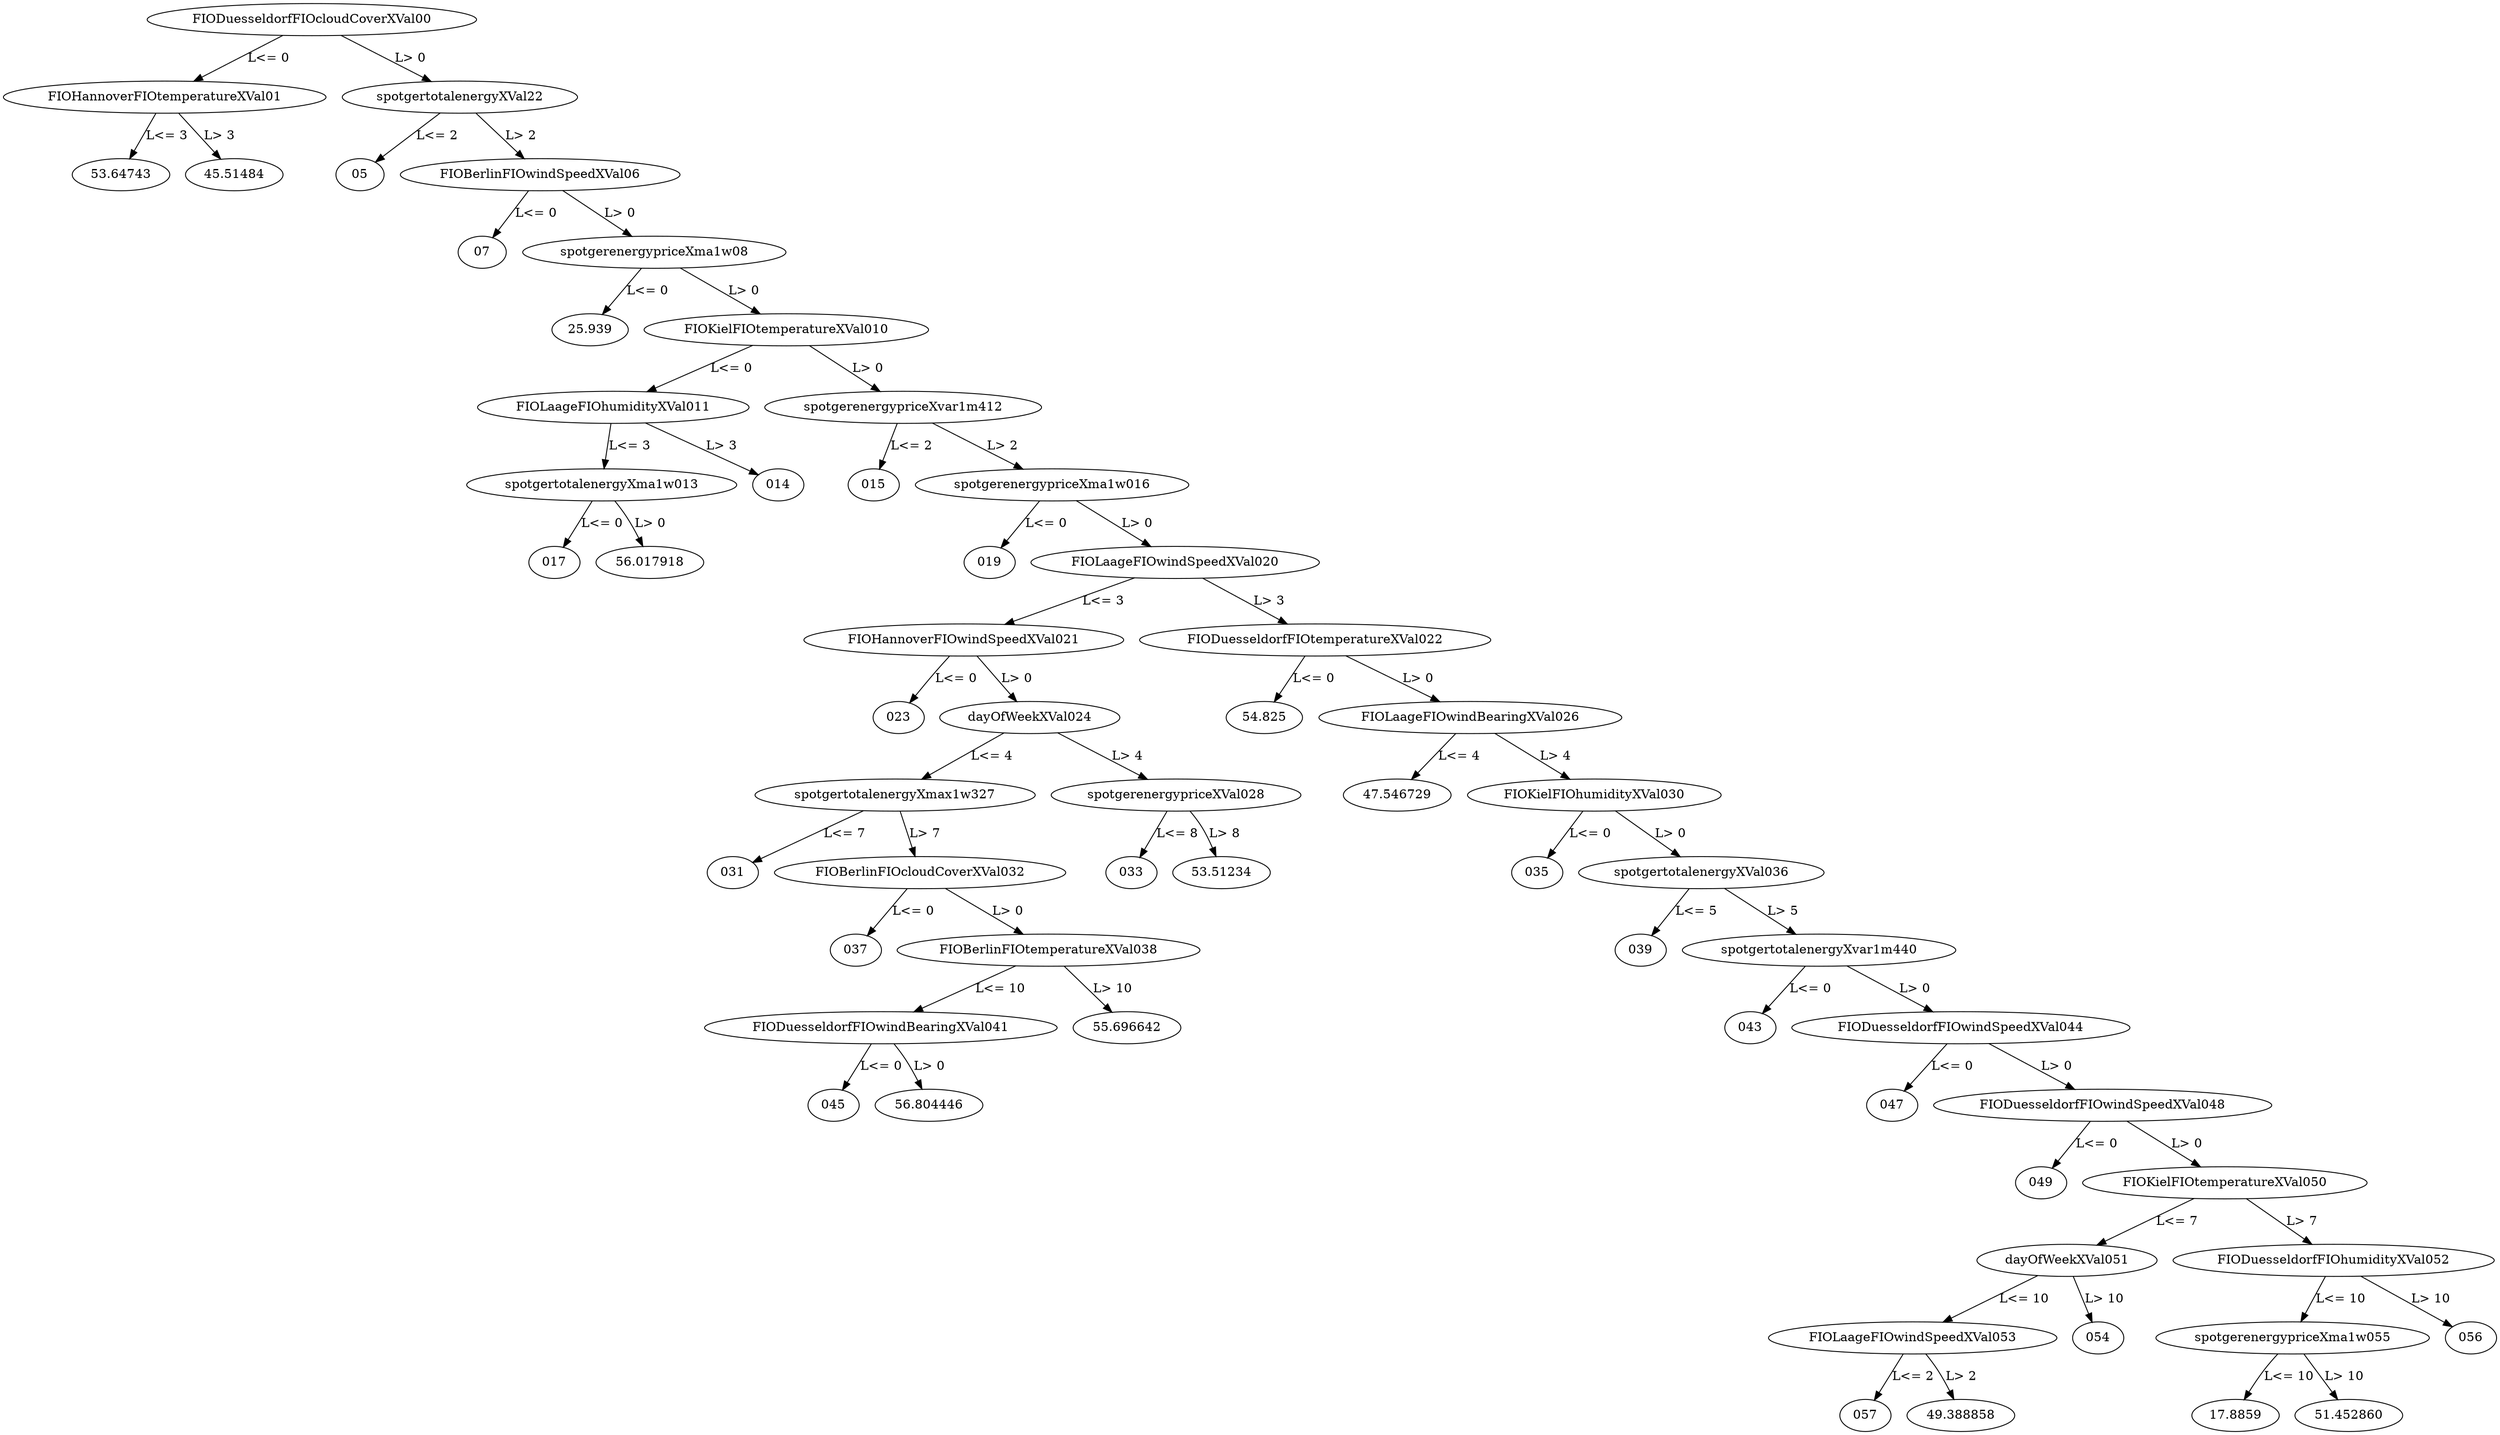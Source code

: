 digraph dt_fig {
	FIODuesseldorfFIOcloudCoverXVal00 -> FIOHannoverFIOtemperatureXVal01 [label="L<= 0"];
	FIODuesseldorfFIOcloudCoverXVal00 -> spotgertotalenergyXVal22 [label="L> 0"];
	FIOHannoverFIOtemperatureXVal01 -> "53.64743" [label="L<= 3"];
	FIOHannoverFIOtemperatureXVal01 -> "45.51484" [label="L> 3"];
	spotgertotalenergyXVal22 -> "05" [label="L<= 2"];
	spotgertotalenergyXVal22 -> FIOBerlinFIOwindSpeedXVal06 [label="L> 2"];
	FIOBerlinFIOwindSpeedXVal06 -> "07" [label="L<= 0"];
	FIOBerlinFIOwindSpeedXVal06 -> spotgerenergypriceXma1w08 [label="L> 0"];
	spotgerenergypriceXma1w08 -> "25.939" [label="L<= 0"];
	spotgerenergypriceXma1w08 -> FIOKielFIOtemperatureXVal010 [label="L> 0"];
	FIOKielFIOtemperatureXVal010 -> FIOLaageFIOhumidityXVal011 [label="L<= 0"];
	FIOKielFIOtemperatureXVal010 -> spotgerenergypriceXvar1m412 [label="L> 0"];
	FIOLaageFIOhumidityXVal011 -> spotgertotalenergyXma1w013 [label="L<= 3"];
	FIOLaageFIOhumidityXVal011 -> "014" [label="L> 3"];
	spotgerenergypriceXvar1m412 -> "015" [label="L<= 2"];
	spotgerenergypriceXvar1m412 -> spotgerenergypriceXma1w016 [label="L> 2"];
	spotgertotalenergyXma1w013 -> "017" [label="L<= 0"];
	spotgertotalenergyXma1w013 -> "56.017918" [label="L> 0"];
	spotgerenergypriceXma1w016 -> "019" [label="L<= 0"];
	spotgerenergypriceXma1w016 -> FIOLaageFIOwindSpeedXVal020 [label="L> 0"];
	FIOLaageFIOwindSpeedXVal020 -> FIOHannoverFIOwindSpeedXVal021 [label="L<= 3"];
	FIOLaageFIOwindSpeedXVal020 -> FIODuesseldorfFIOtemperatureXVal022 [label="L> 3"];
	FIOHannoverFIOwindSpeedXVal021 -> "023" [label="L<= 0"];
	FIOHannoverFIOwindSpeedXVal021 -> dayOfWeekXVal024 [label="L> 0"];
	FIODuesseldorfFIOtemperatureXVal022 -> "54.825" [label="L<= 0"];
	FIODuesseldorfFIOtemperatureXVal022 -> FIOLaageFIOwindBearingXVal026 [label="L> 0"];
	dayOfWeekXVal024 -> spotgertotalenergyXmax1w327 [label="L<= 4"];
	dayOfWeekXVal024 -> spotgerenergypriceXVal028 [label="L> 4"];
	FIOLaageFIOwindBearingXVal026 -> "47.546729" [label="L<= 4"];
	FIOLaageFIOwindBearingXVal026 -> FIOKielFIOhumidityXVal030 [label="L> 4"];
	spotgertotalenergyXmax1w327 -> "031" [label="L<= 7"];
	spotgertotalenergyXmax1w327 -> FIOBerlinFIOcloudCoverXVal032 [label="L> 7"];
	spotgerenergypriceXVal028 -> "033" [label="L<= 8"];
	spotgerenergypriceXVal028 -> "53.51234" [label="L> 8"];
	FIOKielFIOhumidityXVal030 -> "035" [label="L<= 0"];
	FIOKielFIOhumidityXVal030 -> spotgertotalenergyXVal036 [label="L> 0"];
	FIOBerlinFIOcloudCoverXVal032 -> "037" [label="L<= 0"];
	FIOBerlinFIOcloudCoverXVal032 -> FIOBerlinFIOtemperatureXVal038 [label="L> 0"];
	spotgertotalenergyXVal036 -> "039" [label="L<= 5"];
	spotgertotalenergyXVal036 -> spotgertotalenergyXvar1m440 [label="L> 5"];
	FIOBerlinFIOtemperatureXVal038 -> FIODuesseldorfFIOwindBearingXVal041 [label="L<= 10"];
	FIOBerlinFIOtemperatureXVal038 -> "55.696642" [label="L> 10"];
	spotgertotalenergyXvar1m440 -> "043" [label="L<= 0"];
	spotgertotalenergyXvar1m440 -> FIODuesseldorfFIOwindSpeedXVal044 [label="L> 0"];
	FIODuesseldorfFIOwindBearingXVal041 -> "045" [label="L<= 0"];
	FIODuesseldorfFIOwindBearingXVal041 -> "56.804446" [label="L> 0"];
	FIODuesseldorfFIOwindSpeedXVal044 -> "047" [label="L<= 0"];
	FIODuesseldorfFIOwindSpeedXVal044 -> FIODuesseldorfFIOwindSpeedXVal048 [label="L> 0"];
	FIODuesseldorfFIOwindSpeedXVal048 -> "049" [label="L<= 0"];
	FIODuesseldorfFIOwindSpeedXVal048 -> FIOKielFIOtemperatureXVal050 [label="L> 0"];
	FIOKielFIOtemperatureXVal050 -> dayOfWeekXVal051 [label="L<= 7"];
	FIOKielFIOtemperatureXVal050 -> FIODuesseldorfFIOhumidityXVal052 [label="L> 7"];
	dayOfWeekXVal051 -> FIOLaageFIOwindSpeedXVal053 [label="L<= 10"];
	dayOfWeekXVal051 -> "054" [label="L> 10"];
	FIODuesseldorfFIOhumidityXVal052 -> spotgerenergypriceXma1w055 [label="L<= 10"];
	FIODuesseldorfFIOhumidityXVal052 -> "056" [label="L> 10"];
	FIOLaageFIOwindSpeedXVal053 -> "057" [label="L<= 2"];
	FIOLaageFIOwindSpeedXVal053 -> "49.388858" [label="L> 2"];
	spotgerenergypriceXma1w055 -> "17.8859" [label="L<= 10"];
	spotgerenergypriceXma1w055 -> "51.452860" [label="L> 10"];
}
